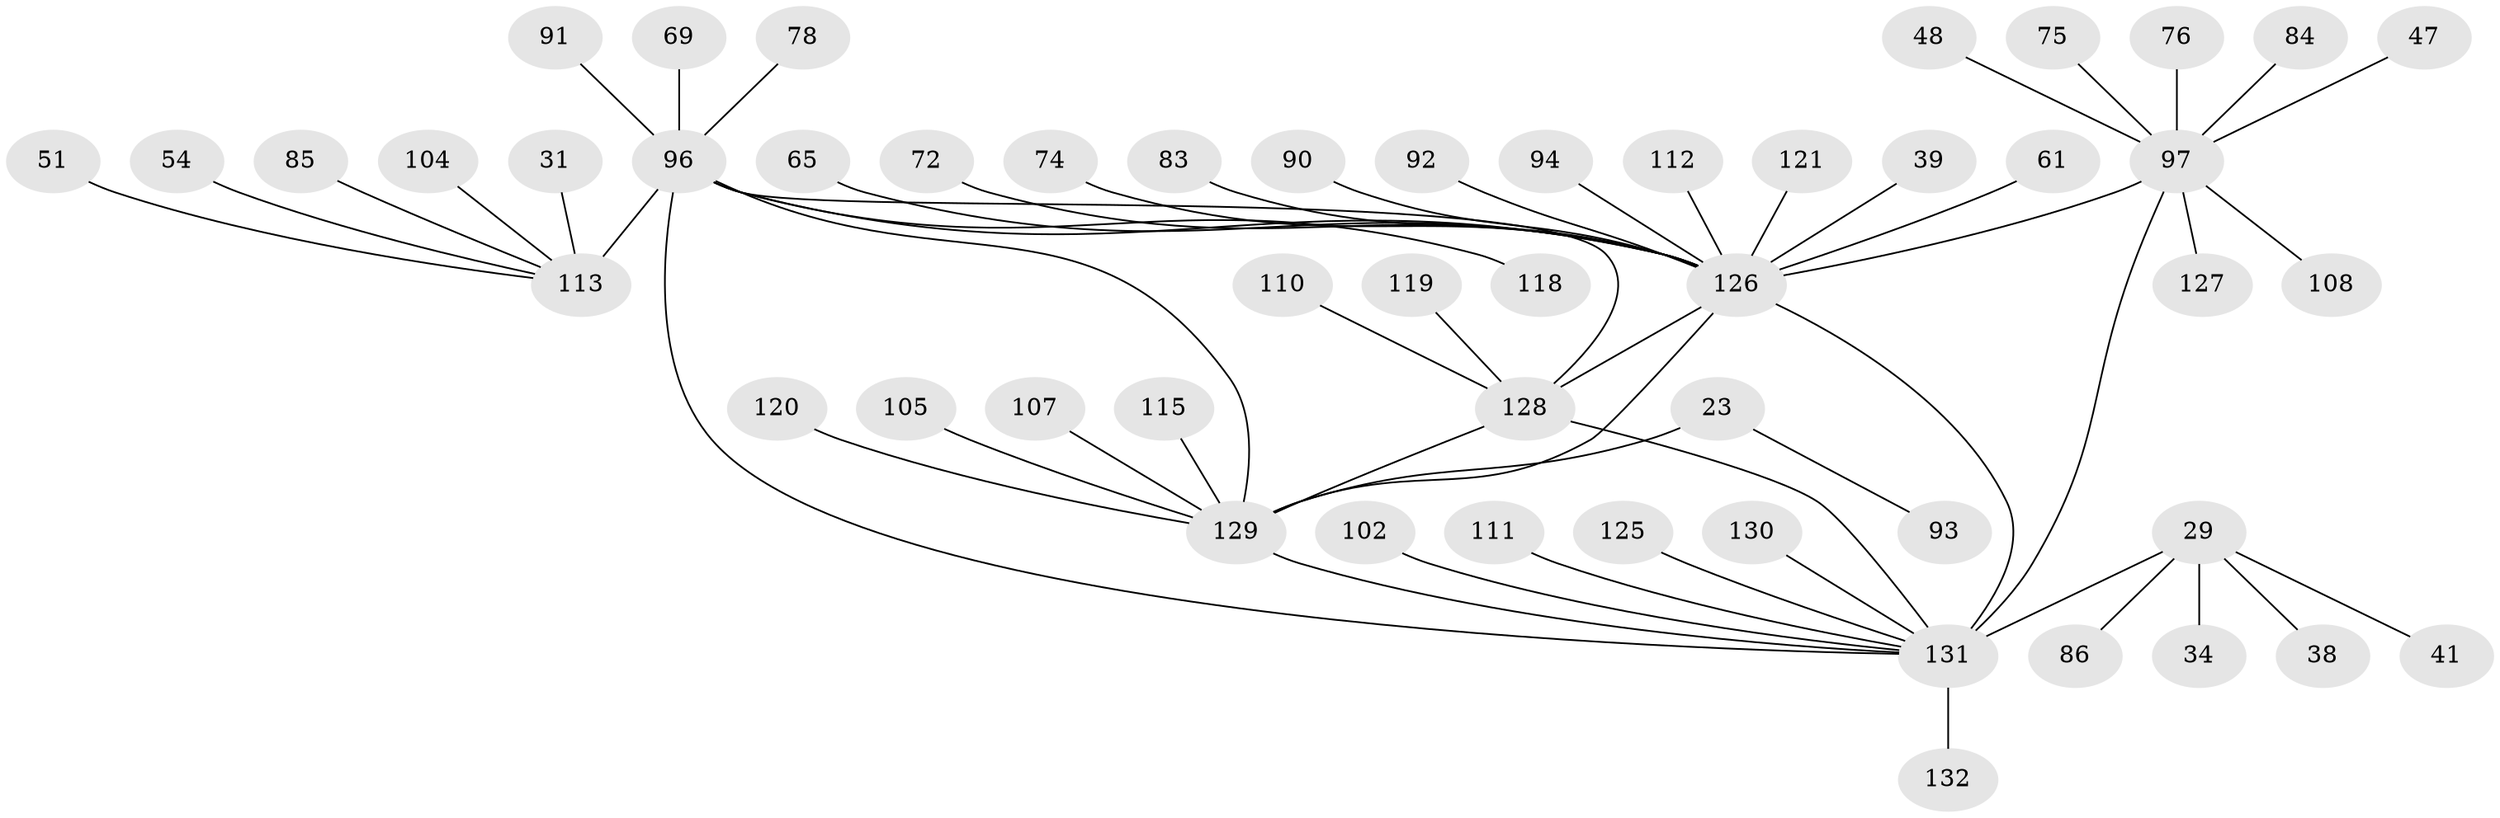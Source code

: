 // original degree distribution, {7: 0.03787878787878788, 11: 0.022727272727272728, 8: 0.045454545454545456, 10: 0.030303030303030304, 6: 0.030303030303030304, 12: 0.007575757575757576, 9: 0.030303030303030304, 13: 0.007575757575757576, 5: 0.007575757575757576, 14: 0.007575757575757576, 1: 0.5833333333333334, 3: 0.03787878787878788, 2: 0.13636363636363635, 4: 0.015151515151515152}
// Generated by graph-tools (version 1.1) at 2025/57/03/04/25 21:57:34]
// undirected, 52 vertices, 58 edges
graph export_dot {
graph [start="1"]
  node [color=gray90,style=filled];
  23 [super="+20"];
  29 [super="+27"];
  31;
  34;
  38;
  39;
  41 [super="+32+36"];
  47;
  48;
  51;
  54;
  61 [super="+40"];
  65;
  69;
  72;
  74;
  75;
  76;
  78;
  83;
  84;
  85;
  86;
  90;
  91;
  92;
  93;
  94;
  96 [super="+17+46+58+66+15"];
  97 [super="+12"];
  102 [super="+59"];
  104 [super="+55"];
  105;
  107 [super="+42"];
  108;
  110 [super="+53"];
  111;
  112;
  113 [super="+18"];
  115;
  118;
  119;
  120;
  121;
  125;
  126 [super="+106+114+6+98"];
  127;
  128 [super="+35+63+5+88+89+109"];
  129 [super="+24+100+101+22+77+81+95+124+103"];
  130 [super="+122"];
  131 [super="+33+123+64+73+79+82+87+117"];
  132;
  23 -- 93;
  23 -- 129 [weight=8];
  29 -- 38;
  29 -- 86;
  29 -- 34;
  29 -- 41;
  29 -- 131 [weight=8];
  31 -- 113;
  39 -- 126;
  47 -- 97;
  48 -- 97;
  51 -- 113;
  54 -- 113;
  61 -- 126;
  65 -- 126;
  69 -- 96;
  72 -- 126;
  74 -- 126;
  75 -- 97;
  76 -- 97;
  78 -- 96;
  83 -- 126;
  84 -- 97;
  85 -- 113;
  90 -- 126;
  91 -- 96;
  92 -- 126;
  94 -- 126;
  96 -- 118;
  96 -- 126 [weight=3];
  96 -- 129 [weight=2];
  96 -- 131 [weight=3];
  96 -- 128;
  96 -- 113 [weight=8];
  97 -- 131;
  97 -- 108;
  97 -- 126 [weight=10];
  97 -- 127;
  102 -- 131;
  104 -- 113;
  105 -- 129;
  107 -- 129;
  110 -- 128;
  111 -- 131;
  112 -- 126;
  115 -- 129;
  119 -- 128;
  120 -- 129;
  121 -- 126;
  125 -- 131;
  126 -- 129;
  126 -- 131 [weight=2];
  126 -- 128 [weight=8];
  128 -- 129;
  128 -- 131;
  129 -- 131 [weight=2];
  130 -- 131;
  131 -- 132;
}
